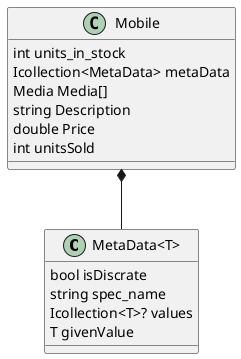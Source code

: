 @startuml meta_test
class "MetaData<T>" {
    bool isDiscrate
    string spec_name
    Icollection<T>? values
    T givenValue
}

class Mobile {

    int units_in_stock
    Icollection<MetaData> metaData
    Media Media[]
    string Description
    double Price
    int unitsSold
}

Mobile *-- "MetaData<T>"